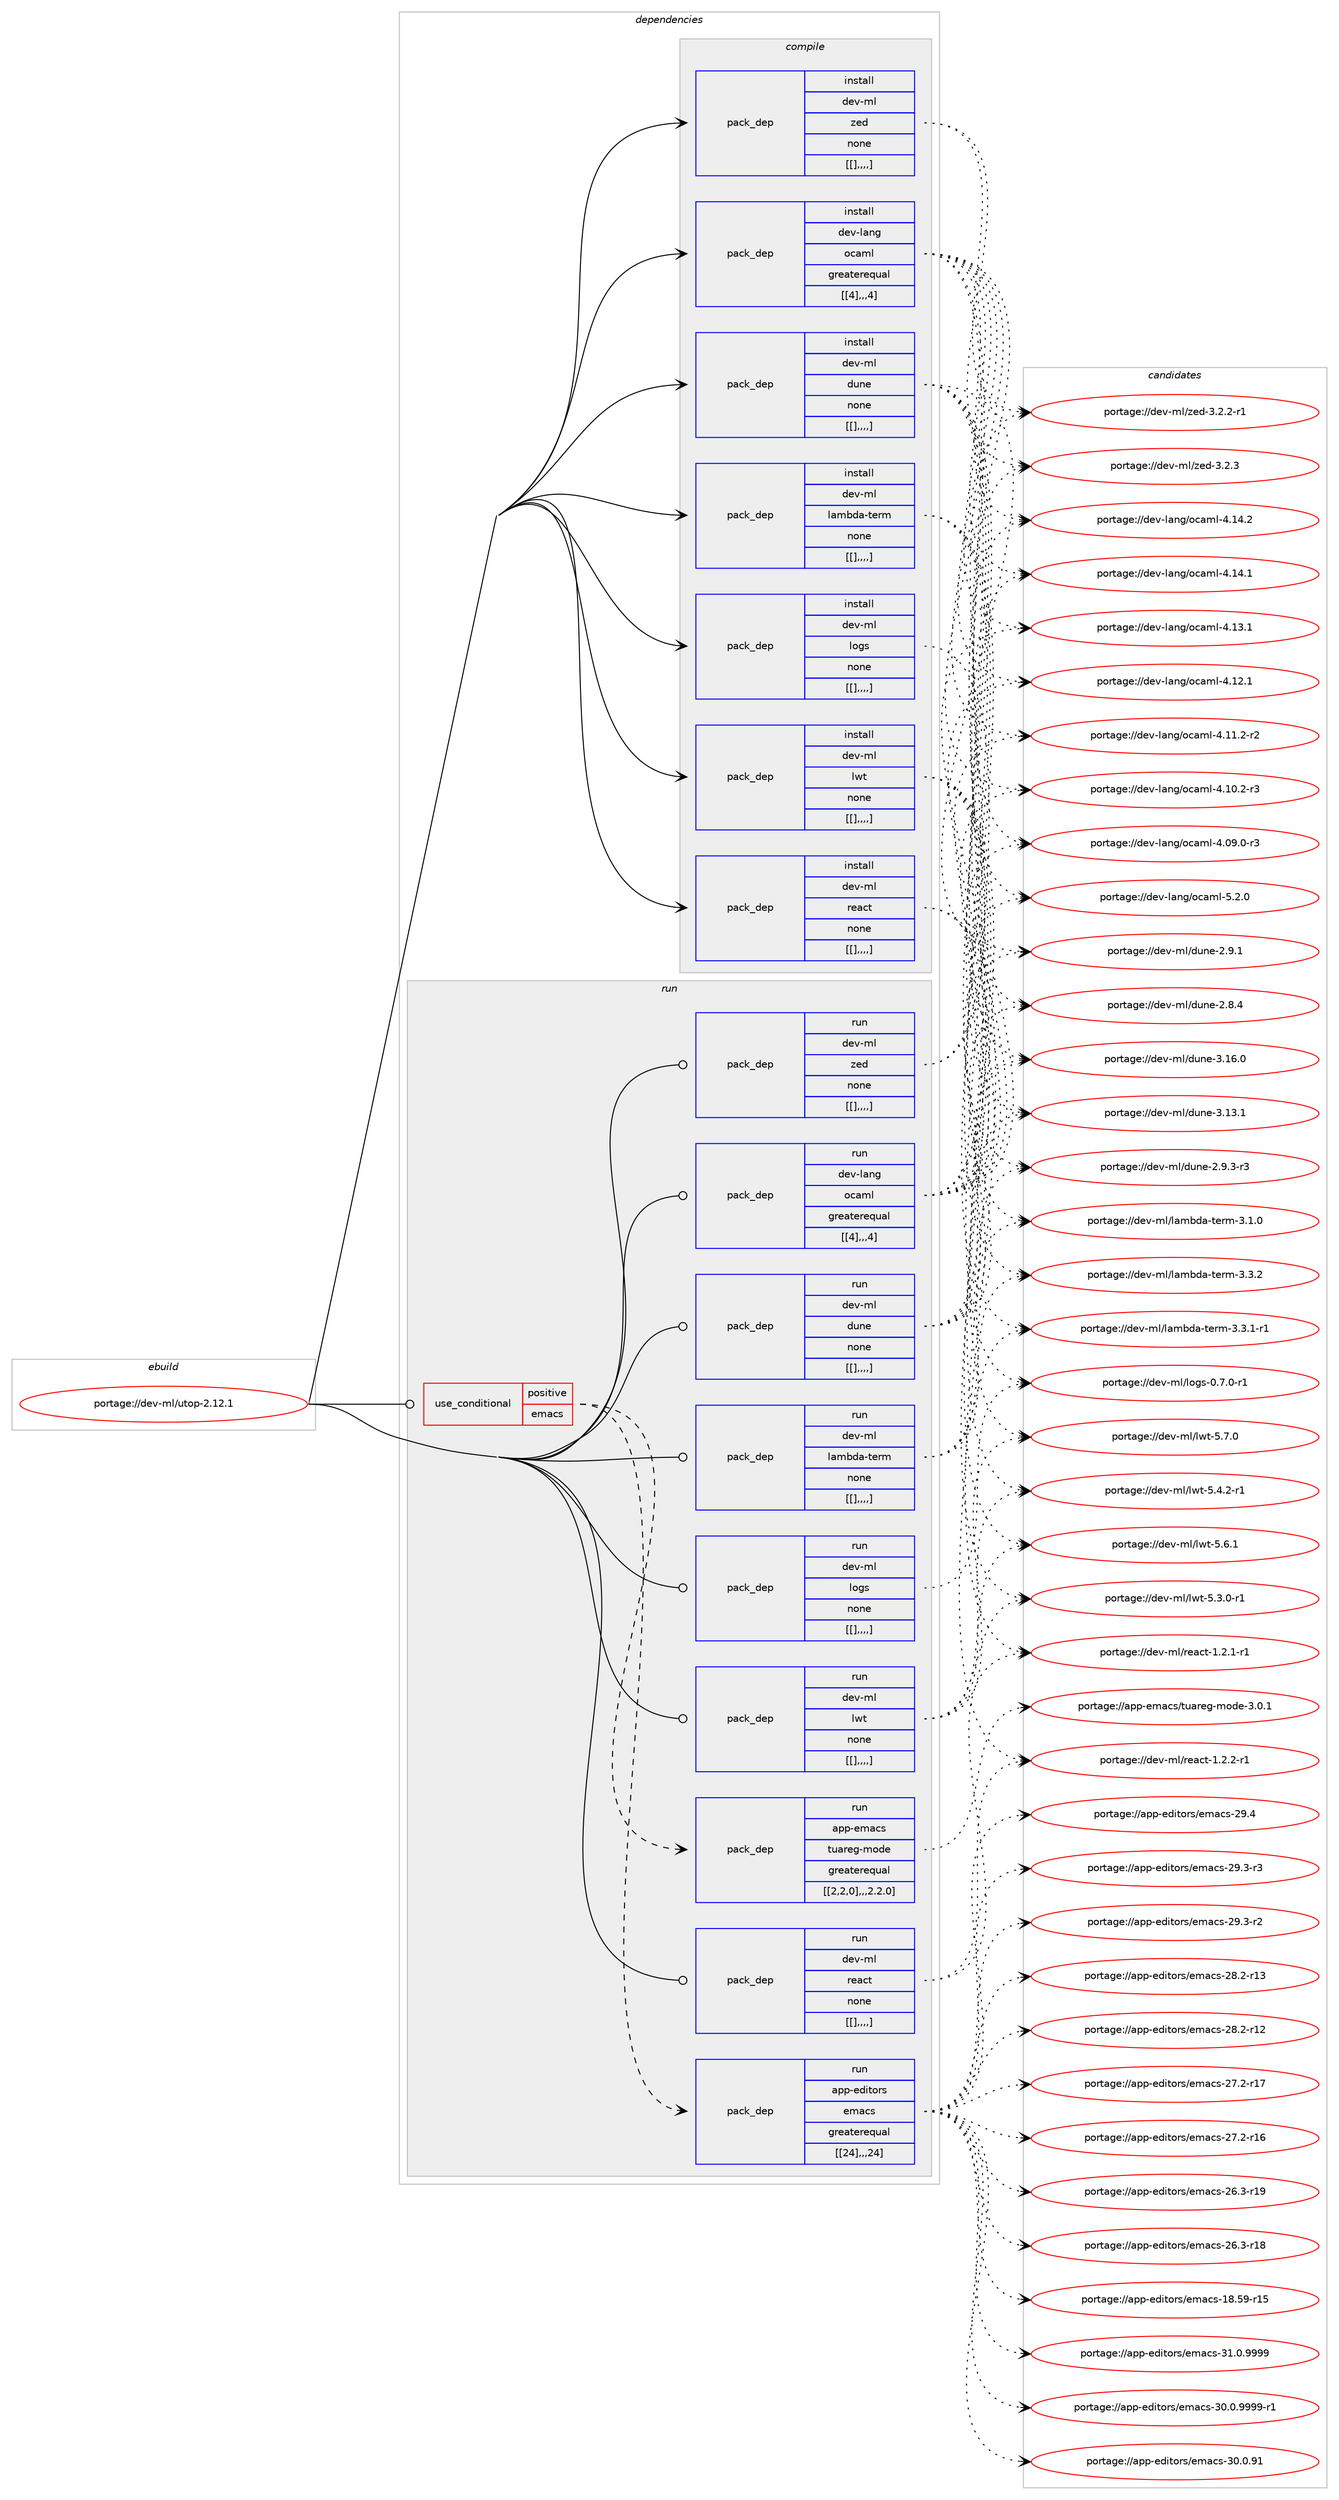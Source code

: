 digraph prolog {

# *************
# Graph options
# *************

newrank=true;
concentrate=true;
compound=true;
graph [rankdir=LR,fontname=Helvetica,fontsize=10,ranksep=1.5];#, ranksep=2.5, nodesep=0.2];
edge  [arrowhead=vee];
node  [fontname=Helvetica,fontsize=10];

# **********
# The ebuild
# **********

subgraph cluster_leftcol {
color=gray;
label=<<i>ebuild</i>>;
id [label="portage://dev-ml/utop-2.12.1", color=red, width=4, href="../dev-ml/utop-2.12.1.svg"];
}

# ****************
# The dependencies
# ****************

subgraph cluster_midcol {
color=gray;
label=<<i>dependencies</i>>;
subgraph cluster_compile {
fillcolor="#eeeeee";
style=filled;
label=<<i>compile</i>>;
subgraph pack94862 {
dependency126821 [label=<<TABLE BORDER="0" CELLBORDER="1" CELLSPACING="0" CELLPADDING="4" WIDTH="220"><TR><TD ROWSPAN="6" CELLPADDING="30">pack_dep</TD></TR><TR><TD WIDTH="110">install</TD></TR><TR><TD>dev-lang</TD></TR><TR><TD>ocaml</TD></TR><TR><TD>greaterequal</TD></TR><TR><TD>[[4],,,4]</TD></TR></TABLE>>, shape=none, color=blue];
}
id:e -> dependency126821:w [weight=20,style="solid",arrowhead="vee"];
subgraph pack94863 {
dependency126822 [label=<<TABLE BORDER="0" CELLBORDER="1" CELLSPACING="0" CELLPADDING="4" WIDTH="220"><TR><TD ROWSPAN="6" CELLPADDING="30">pack_dep</TD></TR><TR><TD WIDTH="110">install</TD></TR><TR><TD>dev-ml</TD></TR><TR><TD>dune</TD></TR><TR><TD>none</TD></TR><TR><TD>[[],,,,]</TD></TR></TABLE>>, shape=none, color=blue];
}
id:e -> dependency126822:w [weight=20,style="solid",arrowhead="vee"];
subgraph pack94864 {
dependency126823 [label=<<TABLE BORDER="0" CELLBORDER="1" CELLSPACING="0" CELLPADDING="4" WIDTH="220"><TR><TD ROWSPAN="6" CELLPADDING="30">pack_dep</TD></TR><TR><TD WIDTH="110">install</TD></TR><TR><TD>dev-ml</TD></TR><TR><TD>lambda-term</TD></TR><TR><TD>none</TD></TR><TR><TD>[[],,,,]</TD></TR></TABLE>>, shape=none, color=blue];
}
id:e -> dependency126823:w [weight=20,style="solid",arrowhead="vee"];
subgraph pack94865 {
dependency126824 [label=<<TABLE BORDER="0" CELLBORDER="1" CELLSPACING="0" CELLPADDING="4" WIDTH="220"><TR><TD ROWSPAN="6" CELLPADDING="30">pack_dep</TD></TR><TR><TD WIDTH="110">install</TD></TR><TR><TD>dev-ml</TD></TR><TR><TD>logs</TD></TR><TR><TD>none</TD></TR><TR><TD>[[],,,,]</TD></TR></TABLE>>, shape=none, color=blue];
}
id:e -> dependency126824:w [weight=20,style="solid",arrowhead="vee"];
subgraph pack94866 {
dependency126825 [label=<<TABLE BORDER="0" CELLBORDER="1" CELLSPACING="0" CELLPADDING="4" WIDTH="220"><TR><TD ROWSPAN="6" CELLPADDING="30">pack_dep</TD></TR><TR><TD WIDTH="110">install</TD></TR><TR><TD>dev-ml</TD></TR><TR><TD>lwt</TD></TR><TR><TD>none</TD></TR><TR><TD>[[],,,,]</TD></TR></TABLE>>, shape=none, color=blue];
}
id:e -> dependency126825:w [weight=20,style="solid",arrowhead="vee"];
subgraph pack94867 {
dependency126826 [label=<<TABLE BORDER="0" CELLBORDER="1" CELLSPACING="0" CELLPADDING="4" WIDTH="220"><TR><TD ROWSPAN="6" CELLPADDING="30">pack_dep</TD></TR><TR><TD WIDTH="110">install</TD></TR><TR><TD>dev-ml</TD></TR><TR><TD>react</TD></TR><TR><TD>none</TD></TR><TR><TD>[[],,,,]</TD></TR></TABLE>>, shape=none, color=blue];
}
id:e -> dependency126826:w [weight=20,style="solid",arrowhead="vee"];
subgraph pack94868 {
dependency126827 [label=<<TABLE BORDER="0" CELLBORDER="1" CELLSPACING="0" CELLPADDING="4" WIDTH="220"><TR><TD ROWSPAN="6" CELLPADDING="30">pack_dep</TD></TR><TR><TD WIDTH="110">install</TD></TR><TR><TD>dev-ml</TD></TR><TR><TD>zed</TD></TR><TR><TD>none</TD></TR><TR><TD>[[],,,,]</TD></TR></TABLE>>, shape=none, color=blue];
}
id:e -> dependency126827:w [weight=20,style="solid",arrowhead="vee"];
}
subgraph cluster_compileandrun {
fillcolor="#eeeeee";
style=filled;
label=<<i>compile and run</i>>;
}
subgraph cluster_run {
fillcolor="#eeeeee";
style=filled;
label=<<i>run</i>>;
subgraph cond30793 {
dependency126828 [label=<<TABLE BORDER="0" CELLBORDER="1" CELLSPACING="0" CELLPADDING="4"><TR><TD ROWSPAN="3" CELLPADDING="10">use_conditional</TD></TR><TR><TD>positive</TD></TR><TR><TD>emacs</TD></TR></TABLE>>, shape=none, color=red];
subgraph pack94869 {
dependency126829 [label=<<TABLE BORDER="0" CELLBORDER="1" CELLSPACING="0" CELLPADDING="4" WIDTH="220"><TR><TD ROWSPAN="6" CELLPADDING="30">pack_dep</TD></TR><TR><TD WIDTH="110">run</TD></TR><TR><TD>app-editors</TD></TR><TR><TD>emacs</TD></TR><TR><TD>greaterequal</TD></TR><TR><TD>[[24],,,24]</TD></TR></TABLE>>, shape=none, color=blue];
}
dependency126828:e -> dependency126829:w [weight=20,style="dashed",arrowhead="vee"];
subgraph pack94870 {
dependency126830 [label=<<TABLE BORDER="0" CELLBORDER="1" CELLSPACING="0" CELLPADDING="4" WIDTH="220"><TR><TD ROWSPAN="6" CELLPADDING="30">pack_dep</TD></TR><TR><TD WIDTH="110">run</TD></TR><TR><TD>app-emacs</TD></TR><TR><TD>tuareg-mode</TD></TR><TR><TD>greaterequal</TD></TR><TR><TD>[[2,2,0],,,2.2.0]</TD></TR></TABLE>>, shape=none, color=blue];
}
dependency126828:e -> dependency126830:w [weight=20,style="dashed",arrowhead="vee"];
}
id:e -> dependency126828:w [weight=20,style="solid",arrowhead="odot"];
subgraph pack94871 {
dependency126831 [label=<<TABLE BORDER="0" CELLBORDER="1" CELLSPACING="0" CELLPADDING="4" WIDTH="220"><TR><TD ROWSPAN="6" CELLPADDING="30">pack_dep</TD></TR><TR><TD WIDTH="110">run</TD></TR><TR><TD>dev-lang</TD></TR><TR><TD>ocaml</TD></TR><TR><TD>greaterequal</TD></TR><TR><TD>[[4],,,4]</TD></TR></TABLE>>, shape=none, color=blue];
}
id:e -> dependency126831:w [weight=20,style="solid",arrowhead="odot"];
subgraph pack94872 {
dependency126832 [label=<<TABLE BORDER="0" CELLBORDER="1" CELLSPACING="0" CELLPADDING="4" WIDTH="220"><TR><TD ROWSPAN="6" CELLPADDING="30">pack_dep</TD></TR><TR><TD WIDTH="110">run</TD></TR><TR><TD>dev-ml</TD></TR><TR><TD>dune</TD></TR><TR><TD>none</TD></TR><TR><TD>[[],,,,]</TD></TR></TABLE>>, shape=none, color=blue];
}
id:e -> dependency126832:w [weight=20,style="solid",arrowhead="odot"];
subgraph pack94873 {
dependency126833 [label=<<TABLE BORDER="0" CELLBORDER="1" CELLSPACING="0" CELLPADDING="4" WIDTH="220"><TR><TD ROWSPAN="6" CELLPADDING="30">pack_dep</TD></TR><TR><TD WIDTH="110">run</TD></TR><TR><TD>dev-ml</TD></TR><TR><TD>lambda-term</TD></TR><TR><TD>none</TD></TR><TR><TD>[[],,,,]</TD></TR></TABLE>>, shape=none, color=blue];
}
id:e -> dependency126833:w [weight=20,style="solid",arrowhead="odot"];
subgraph pack94874 {
dependency126834 [label=<<TABLE BORDER="0" CELLBORDER="1" CELLSPACING="0" CELLPADDING="4" WIDTH="220"><TR><TD ROWSPAN="6" CELLPADDING="30">pack_dep</TD></TR><TR><TD WIDTH="110">run</TD></TR><TR><TD>dev-ml</TD></TR><TR><TD>logs</TD></TR><TR><TD>none</TD></TR><TR><TD>[[],,,,]</TD></TR></TABLE>>, shape=none, color=blue];
}
id:e -> dependency126834:w [weight=20,style="solid",arrowhead="odot"];
subgraph pack94875 {
dependency126835 [label=<<TABLE BORDER="0" CELLBORDER="1" CELLSPACING="0" CELLPADDING="4" WIDTH="220"><TR><TD ROWSPAN="6" CELLPADDING="30">pack_dep</TD></TR><TR><TD WIDTH="110">run</TD></TR><TR><TD>dev-ml</TD></TR><TR><TD>lwt</TD></TR><TR><TD>none</TD></TR><TR><TD>[[],,,,]</TD></TR></TABLE>>, shape=none, color=blue];
}
id:e -> dependency126835:w [weight=20,style="solid",arrowhead="odot"];
subgraph pack94876 {
dependency126836 [label=<<TABLE BORDER="0" CELLBORDER="1" CELLSPACING="0" CELLPADDING="4" WIDTH="220"><TR><TD ROWSPAN="6" CELLPADDING="30">pack_dep</TD></TR><TR><TD WIDTH="110">run</TD></TR><TR><TD>dev-ml</TD></TR><TR><TD>react</TD></TR><TR><TD>none</TD></TR><TR><TD>[[],,,,]</TD></TR></TABLE>>, shape=none, color=blue];
}
id:e -> dependency126836:w [weight=20,style="solid",arrowhead="odot"];
subgraph pack94877 {
dependency126837 [label=<<TABLE BORDER="0" CELLBORDER="1" CELLSPACING="0" CELLPADDING="4" WIDTH="220"><TR><TD ROWSPAN="6" CELLPADDING="30">pack_dep</TD></TR><TR><TD WIDTH="110">run</TD></TR><TR><TD>dev-ml</TD></TR><TR><TD>zed</TD></TR><TR><TD>none</TD></TR><TR><TD>[[],,,,]</TD></TR></TABLE>>, shape=none, color=blue];
}
id:e -> dependency126837:w [weight=20,style="solid",arrowhead="odot"];
}
}

# **************
# The candidates
# **************

subgraph cluster_choices {
rank=same;
color=gray;
label=<<i>candidates</i>>;

subgraph choice94862 {
color=black;
nodesep=1;
choice1001011184510897110103471119997109108455346504648 [label="portage://dev-lang/ocaml-5.2.0", color=red, width=4,href="../dev-lang/ocaml-5.2.0.svg"];
choice100101118451089711010347111999710910845524649524650 [label="portage://dev-lang/ocaml-4.14.2", color=red, width=4,href="../dev-lang/ocaml-4.14.2.svg"];
choice100101118451089711010347111999710910845524649524649 [label="portage://dev-lang/ocaml-4.14.1", color=red, width=4,href="../dev-lang/ocaml-4.14.1.svg"];
choice100101118451089711010347111999710910845524649514649 [label="portage://dev-lang/ocaml-4.13.1", color=red, width=4,href="../dev-lang/ocaml-4.13.1.svg"];
choice100101118451089711010347111999710910845524649504649 [label="portage://dev-lang/ocaml-4.12.1", color=red, width=4,href="../dev-lang/ocaml-4.12.1.svg"];
choice1001011184510897110103471119997109108455246494946504511450 [label="portage://dev-lang/ocaml-4.11.2-r2", color=red, width=4,href="../dev-lang/ocaml-4.11.2-r2.svg"];
choice1001011184510897110103471119997109108455246494846504511451 [label="portage://dev-lang/ocaml-4.10.2-r3", color=red, width=4,href="../dev-lang/ocaml-4.10.2-r3.svg"];
choice1001011184510897110103471119997109108455246485746484511451 [label="portage://dev-lang/ocaml-4.09.0-r3", color=red, width=4,href="../dev-lang/ocaml-4.09.0-r3.svg"];
dependency126821:e -> choice1001011184510897110103471119997109108455346504648:w [style=dotted,weight="100"];
dependency126821:e -> choice100101118451089711010347111999710910845524649524650:w [style=dotted,weight="100"];
dependency126821:e -> choice100101118451089711010347111999710910845524649524649:w [style=dotted,weight="100"];
dependency126821:e -> choice100101118451089711010347111999710910845524649514649:w [style=dotted,weight="100"];
dependency126821:e -> choice100101118451089711010347111999710910845524649504649:w [style=dotted,weight="100"];
dependency126821:e -> choice1001011184510897110103471119997109108455246494946504511450:w [style=dotted,weight="100"];
dependency126821:e -> choice1001011184510897110103471119997109108455246494846504511451:w [style=dotted,weight="100"];
dependency126821:e -> choice1001011184510897110103471119997109108455246485746484511451:w [style=dotted,weight="100"];
}
subgraph choice94863 {
color=black;
nodesep=1;
choice100101118451091084710011711010145514649544648 [label="portage://dev-ml/dune-3.16.0", color=red, width=4,href="../dev-ml/dune-3.16.0.svg"];
choice100101118451091084710011711010145514649514649 [label="portage://dev-ml/dune-3.13.1", color=red, width=4,href="../dev-ml/dune-3.13.1.svg"];
choice10010111845109108471001171101014550465746514511451 [label="portage://dev-ml/dune-2.9.3-r3", color=red, width=4,href="../dev-ml/dune-2.9.3-r3.svg"];
choice1001011184510910847100117110101455046574649 [label="portage://dev-ml/dune-2.9.1", color=red, width=4,href="../dev-ml/dune-2.9.1.svg"];
choice1001011184510910847100117110101455046564652 [label="portage://dev-ml/dune-2.8.4", color=red, width=4,href="../dev-ml/dune-2.8.4.svg"];
dependency126822:e -> choice100101118451091084710011711010145514649544648:w [style=dotted,weight="100"];
dependency126822:e -> choice100101118451091084710011711010145514649514649:w [style=dotted,weight="100"];
dependency126822:e -> choice10010111845109108471001171101014550465746514511451:w [style=dotted,weight="100"];
dependency126822:e -> choice1001011184510910847100117110101455046574649:w [style=dotted,weight="100"];
dependency126822:e -> choice1001011184510910847100117110101455046564652:w [style=dotted,weight="100"];
}
subgraph choice94864 {
color=black;
nodesep=1;
choice100101118451091084710897109981009745116101114109455146514650 [label="portage://dev-ml/lambda-term-3.3.2", color=red, width=4,href="../dev-ml/lambda-term-3.3.2.svg"];
choice1001011184510910847108971099810097451161011141094551465146494511449 [label="portage://dev-ml/lambda-term-3.3.1-r1", color=red, width=4,href="../dev-ml/lambda-term-3.3.1-r1.svg"];
choice100101118451091084710897109981009745116101114109455146494648 [label="portage://dev-ml/lambda-term-3.1.0", color=red, width=4,href="../dev-ml/lambda-term-3.1.0.svg"];
dependency126823:e -> choice100101118451091084710897109981009745116101114109455146514650:w [style=dotted,weight="100"];
dependency126823:e -> choice1001011184510910847108971099810097451161011141094551465146494511449:w [style=dotted,weight="100"];
dependency126823:e -> choice100101118451091084710897109981009745116101114109455146494648:w [style=dotted,weight="100"];
}
subgraph choice94865 {
color=black;
nodesep=1;
choice10010111845109108471081111031154548465546484511449 [label="portage://dev-ml/logs-0.7.0-r1", color=red, width=4,href="../dev-ml/logs-0.7.0-r1.svg"];
dependency126824:e -> choice10010111845109108471081111031154548465546484511449:w [style=dotted,weight="100"];
}
subgraph choice94866 {
color=black;
nodesep=1;
choice1001011184510910847108119116455346554648 [label="portage://dev-ml/lwt-5.7.0", color=red, width=4,href="../dev-ml/lwt-5.7.0.svg"];
choice1001011184510910847108119116455346544649 [label="portage://dev-ml/lwt-5.6.1", color=red, width=4,href="../dev-ml/lwt-5.6.1.svg"];
choice10010111845109108471081191164553465246504511449 [label="portage://dev-ml/lwt-5.4.2-r1", color=red, width=4,href="../dev-ml/lwt-5.4.2-r1.svg"];
choice10010111845109108471081191164553465146484511449 [label="portage://dev-ml/lwt-5.3.0-r1", color=red, width=4,href="../dev-ml/lwt-5.3.0-r1.svg"];
dependency126825:e -> choice1001011184510910847108119116455346554648:w [style=dotted,weight="100"];
dependency126825:e -> choice1001011184510910847108119116455346544649:w [style=dotted,weight="100"];
dependency126825:e -> choice10010111845109108471081191164553465246504511449:w [style=dotted,weight="100"];
dependency126825:e -> choice10010111845109108471081191164553465146484511449:w [style=dotted,weight="100"];
}
subgraph choice94867 {
color=black;
nodesep=1;
choice100101118451091084711410197991164549465046504511449 [label="portage://dev-ml/react-1.2.2-r1", color=red, width=4,href="../dev-ml/react-1.2.2-r1.svg"];
choice100101118451091084711410197991164549465046494511449 [label="portage://dev-ml/react-1.2.1-r1", color=red, width=4,href="../dev-ml/react-1.2.1-r1.svg"];
dependency126826:e -> choice100101118451091084711410197991164549465046504511449:w [style=dotted,weight="100"];
dependency126826:e -> choice100101118451091084711410197991164549465046494511449:w [style=dotted,weight="100"];
}
subgraph choice94868 {
color=black;
nodesep=1;
choice1001011184510910847122101100455146504651 [label="portage://dev-ml/zed-3.2.3", color=red, width=4,href="../dev-ml/zed-3.2.3.svg"];
choice10010111845109108471221011004551465046504511449 [label="portage://dev-ml/zed-3.2.2-r1", color=red, width=4,href="../dev-ml/zed-3.2.2-r1.svg"];
dependency126827:e -> choice1001011184510910847122101100455146504651:w [style=dotted,weight="100"];
dependency126827:e -> choice10010111845109108471221011004551465046504511449:w [style=dotted,weight="100"];
}
subgraph choice94869 {
color=black;
nodesep=1;
choice971121124510110010511611111411547101109979911545514946484657575757 [label="portage://app-editors/emacs-31.0.9999", color=red, width=4,href="../app-editors/emacs-31.0.9999.svg"];
choice9711211245101100105116111114115471011099799115455148464846575757574511449 [label="portage://app-editors/emacs-30.0.9999-r1", color=red, width=4,href="../app-editors/emacs-30.0.9999-r1.svg"];
choice97112112451011001051161111141154710110997991154551484648465749 [label="portage://app-editors/emacs-30.0.91", color=red, width=4,href="../app-editors/emacs-30.0.91.svg"];
choice97112112451011001051161111141154710110997991154550574652 [label="portage://app-editors/emacs-29.4", color=red, width=4,href="../app-editors/emacs-29.4.svg"];
choice971121124510110010511611111411547101109979911545505746514511451 [label="portage://app-editors/emacs-29.3-r3", color=red, width=4,href="../app-editors/emacs-29.3-r3.svg"];
choice971121124510110010511611111411547101109979911545505746514511450 [label="portage://app-editors/emacs-29.3-r2", color=red, width=4,href="../app-editors/emacs-29.3-r2.svg"];
choice97112112451011001051161111141154710110997991154550564650451144951 [label="portage://app-editors/emacs-28.2-r13", color=red, width=4,href="../app-editors/emacs-28.2-r13.svg"];
choice97112112451011001051161111141154710110997991154550564650451144950 [label="portage://app-editors/emacs-28.2-r12", color=red, width=4,href="../app-editors/emacs-28.2-r12.svg"];
choice97112112451011001051161111141154710110997991154550554650451144955 [label="portage://app-editors/emacs-27.2-r17", color=red, width=4,href="../app-editors/emacs-27.2-r17.svg"];
choice97112112451011001051161111141154710110997991154550554650451144954 [label="portage://app-editors/emacs-27.2-r16", color=red, width=4,href="../app-editors/emacs-27.2-r16.svg"];
choice97112112451011001051161111141154710110997991154550544651451144957 [label="portage://app-editors/emacs-26.3-r19", color=red, width=4,href="../app-editors/emacs-26.3-r19.svg"];
choice97112112451011001051161111141154710110997991154550544651451144956 [label="portage://app-editors/emacs-26.3-r18", color=red, width=4,href="../app-editors/emacs-26.3-r18.svg"];
choice9711211245101100105116111114115471011099799115454956465357451144953 [label="portage://app-editors/emacs-18.59-r15", color=red, width=4,href="../app-editors/emacs-18.59-r15.svg"];
dependency126829:e -> choice971121124510110010511611111411547101109979911545514946484657575757:w [style=dotted,weight="100"];
dependency126829:e -> choice9711211245101100105116111114115471011099799115455148464846575757574511449:w [style=dotted,weight="100"];
dependency126829:e -> choice97112112451011001051161111141154710110997991154551484648465749:w [style=dotted,weight="100"];
dependency126829:e -> choice97112112451011001051161111141154710110997991154550574652:w [style=dotted,weight="100"];
dependency126829:e -> choice971121124510110010511611111411547101109979911545505746514511451:w [style=dotted,weight="100"];
dependency126829:e -> choice971121124510110010511611111411547101109979911545505746514511450:w [style=dotted,weight="100"];
dependency126829:e -> choice97112112451011001051161111141154710110997991154550564650451144951:w [style=dotted,weight="100"];
dependency126829:e -> choice97112112451011001051161111141154710110997991154550564650451144950:w [style=dotted,weight="100"];
dependency126829:e -> choice97112112451011001051161111141154710110997991154550554650451144955:w [style=dotted,weight="100"];
dependency126829:e -> choice97112112451011001051161111141154710110997991154550554650451144954:w [style=dotted,weight="100"];
dependency126829:e -> choice97112112451011001051161111141154710110997991154550544651451144957:w [style=dotted,weight="100"];
dependency126829:e -> choice97112112451011001051161111141154710110997991154550544651451144956:w [style=dotted,weight="100"];
dependency126829:e -> choice9711211245101100105116111114115471011099799115454956465357451144953:w [style=dotted,weight="100"];
}
subgraph choice94870 {
color=black;
nodesep=1;
choice97112112451011099799115471161179711410110345109111100101455146484649 [label="portage://app-emacs/tuareg-mode-3.0.1", color=red, width=4,href="../app-emacs/tuareg-mode-3.0.1.svg"];
dependency126830:e -> choice97112112451011099799115471161179711410110345109111100101455146484649:w [style=dotted,weight="100"];
}
subgraph choice94871 {
color=black;
nodesep=1;
choice1001011184510897110103471119997109108455346504648 [label="portage://dev-lang/ocaml-5.2.0", color=red, width=4,href="../dev-lang/ocaml-5.2.0.svg"];
choice100101118451089711010347111999710910845524649524650 [label="portage://dev-lang/ocaml-4.14.2", color=red, width=4,href="../dev-lang/ocaml-4.14.2.svg"];
choice100101118451089711010347111999710910845524649524649 [label="portage://dev-lang/ocaml-4.14.1", color=red, width=4,href="../dev-lang/ocaml-4.14.1.svg"];
choice100101118451089711010347111999710910845524649514649 [label="portage://dev-lang/ocaml-4.13.1", color=red, width=4,href="../dev-lang/ocaml-4.13.1.svg"];
choice100101118451089711010347111999710910845524649504649 [label="portage://dev-lang/ocaml-4.12.1", color=red, width=4,href="../dev-lang/ocaml-4.12.1.svg"];
choice1001011184510897110103471119997109108455246494946504511450 [label="portage://dev-lang/ocaml-4.11.2-r2", color=red, width=4,href="../dev-lang/ocaml-4.11.2-r2.svg"];
choice1001011184510897110103471119997109108455246494846504511451 [label="portage://dev-lang/ocaml-4.10.2-r3", color=red, width=4,href="../dev-lang/ocaml-4.10.2-r3.svg"];
choice1001011184510897110103471119997109108455246485746484511451 [label="portage://dev-lang/ocaml-4.09.0-r3", color=red, width=4,href="../dev-lang/ocaml-4.09.0-r3.svg"];
dependency126831:e -> choice1001011184510897110103471119997109108455346504648:w [style=dotted,weight="100"];
dependency126831:e -> choice100101118451089711010347111999710910845524649524650:w [style=dotted,weight="100"];
dependency126831:e -> choice100101118451089711010347111999710910845524649524649:w [style=dotted,weight="100"];
dependency126831:e -> choice100101118451089711010347111999710910845524649514649:w [style=dotted,weight="100"];
dependency126831:e -> choice100101118451089711010347111999710910845524649504649:w [style=dotted,weight="100"];
dependency126831:e -> choice1001011184510897110103471119997109108455246494946504511450:w [style=dotted,weight="100"];
dependency126831:e -> choice1001011184510897110103471119997109108455246494846504511451:w [style=dotted,weight="100"];
dependency126831:e -> choice1001011184510897110103471119997109108455246485746484511451:w [style=dotted,weight="100"];
}
subgraph choice94872 {
color=black;
nodesep=1;
choice100101118451091084710011711010145514649544648 [label="portage://dev-ml/dune-3.16.0", color=red, width=4,href="../dev-ml/dune-3.16.0.svg"];
choice100101118451091084710011711010145514649514649 [label="portage://dev-ml/dune-3.13.1", color=red, width=4,href="../dev-ml/dune-3.13.1.svg"];
choice10010111845109108471001171101014550465746514511451 [label="portage://dev-ml/dune-2.9.3-r3", color=red, width=4,href="../dev-ml/dune-2.9.3-r3.svg"];
choice1001011184510910847100117110101455046574649 [label="portage://dev-ml/dune-2.9.1", color=red, width=4,href="../dev-ml/dune-2.9.1.svg"];
choice1001011184510910847100117110101455046564652 [label="portage://dev-ml/dune-2.8.4", color=red, width=4,href="../dev-ml/dune-2.8.4.svg"];
dependency126832:e -> choice100101118451091084710011711010145514649544648:w [style=dotted,weight="100"];
dependency126832:e -> choice100101118451091084710011711010145514649514649:w [style=dotted,weight="100"];
dependency126832:e -> choice10010111845109108471001171101014550465746514511451:w [style=dotted,weight="100"];
dependency126832:e -> choice1001011184510910847100117110101455046574649:w [style=dotted,weight="100"];
dependency126832:e -> choice1001011184510910847100117110101455046564652:w [style=dotted,weight="100"];
}
subgraph choice94873 {
color=black;
nodesep=1;
choice100101118451091084710897109981009745116101114109455146514650 [label="portage://dev-ml/lambda-term-3.3.2", color=red, width=4,href="../dev-ml/lambda-term-3.3.2.svg"];
choice1001011184510910847108971099810097451161011141094551465146494511449 [label="portage://dev-ml/lambda-term-3.3.1-r1", color=red, width=4,href="../dev-ml/lambda-term-3.3.1-r1.svg"];
choice100101118451091084710897109981009745116101114109455146494648 [label="portage://dev-ml/lambda-term-3.1.0", color=red, width=4,href="../dev-ml/lambda-term-3.1.0.svg"];
dependency126833:e -> choice100101118451091084710897109981009745116101114109455146514650:w [style=dotted,weight="100"];
dependency126833:e -> choice1001011184510910847108971099810097451161011141094551465146494511449:w [style=dotted,weight="100"];
dependency126833:e -> choice100101118451091084710897109981009745116101114109455146494648:w [style=dotted,weight="100"];
}
subgraph choice94874 {
color=black;
nodesep=1;
choice10010111845109108471081111031154548465546484511449 [label="portage://dev-ml/logs-0.7.0-r1", color=red, width=4,href="../dev-ml/logs-0.7.0-r1.svg"];
dependency126834:e -> choice10010111845109108471081111031154548465546484511449:w [style=dotted,weight="100"];
}
subgraph choice94875 {
color=black;
nodesep=1;
choice1001011184510910847108119116455346554648 [label="portage://dev-ml/lwt-5.7.0", color=red, width=4,href="../dev-ml/lwt-5.7.0.svg"];
choice1001011184510910847108119116455346544649 [label="portage://dev-ml/lwt-5.6.1", color=red, width=4,href="../dev-ml/lwt-5.6.1.svg"];
choice10010111845109108471081191164553465246504511449 [label="portage://dev-ml/lwt-5.4.2-r1", color=red, width=4,href="../dev-ml/lwt-5.4.2-r1.svg"];
choice10010111845109108471081191164553465146484511449 [label="portage://dev-ml/lwt-5.3.0-r1", color=red, width=4,href="../dev-ml/lwt-5.3.0-r1.svg"];
dependency126835:e -> choice1001011184510910847108119116455346554648:w [style=dotted,weight="100"];
dependency126835:e -> choice1001011184510910847108119116455346544649:w [style=dotted,weight="100"];
dependency126835:e -> choice10010111845109108471081191164553465246504511449:w [style=dotted,weight="100"];
dependency126835:e -> choice10010111845109108471081191164553465146484511449:w [style=dotted,weight="100"];
}
subgraph choice94876 {
color=black;
nodesep=1;
choice100101118451091084711410197991164549465046504511449 [label="portage://dev-ml/react-1.2.2-r1", color=red, width=4,href="../dev-ml/react-1.2.2-r1.svg"];
choice100101118451091084711410197991164549465046494511449 [label="portage://dev-ml/react-1.2.1-r1", color=red, width=4,href="../dev-ml/react-1.2.1-r1.svg"];
dependency126836:e -> choice100101118451091084711410197991164549465046504511449:w [style=dotted,weight="100"];
dependency126836:e -> choice100101118451091084711410197991164549465046494511449:w [style=dotted,weight="100"];
}
subgraph choice94877 {
color=black;
nodesep=1;
choice1001011184510910847122101100455146504651 [label="portage://dev-ml/zed-3.2.3", color=red, width=4,href="../dev-ml/zed-3.2.3.svg"];
choice10010111845109108471221011004551465046504511449 [label="portage://dev-ml/zed-3.2.2-r1", color=red, width=4,href="../dev-ml/zed-3.2.2-r1.svg"];
dependency126837:e -> choice1001011184510910847122101100455146504651:w [style=dotted,weight="100"];
dependency126837:e -> choice10010111845109108471221011004551465046504511449:w [style=dotted,weight="100"];
}
}

}
